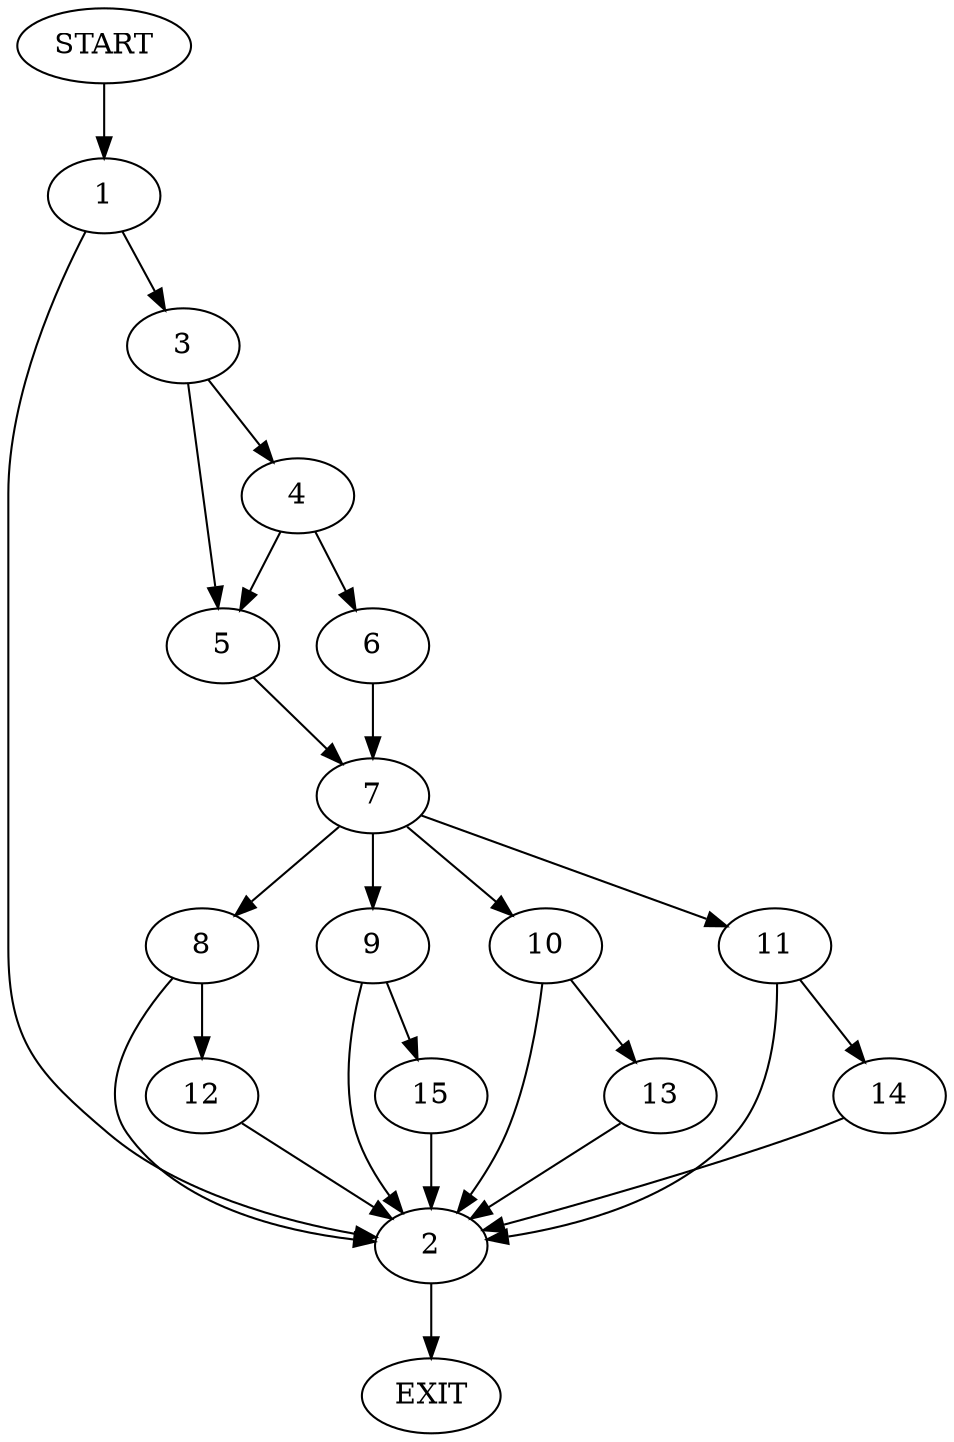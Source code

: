 digraph {
0 [label="START"]
16 [label="EXIT"]
0 -> 1
1 -> 2
1 -> 3
3 -> 4
3 -> 5
2 -> 16
4 -> 5
4 -> 6
5 -> 7
6 -> 7
7 -> 8
7 -> 9
7 -> 10
7 -> 11
8 -> 2
8 -> 12
10 -> 2
10 -> 13
11 -> 14
11 -> 2
9 -> 15
9 -> 2
12 -> 2
14 -> 2
15 -> 2
13 -> 2
}
